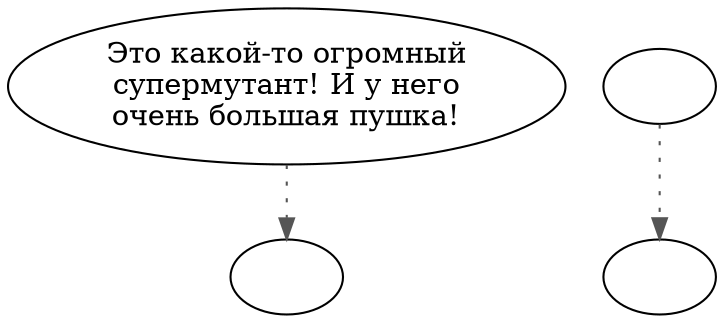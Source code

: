digraph mutant3 {
  "start" [style=filled       fillcolor="#FFFFFF"       color="#000000"]
  "start" -> "timeforwhat" [style=dotted color="#555555"]
  "start" [label="Это какой-то огромный\nсупермутант! И у него\nочень большая пушка!"]
  "timeforwhat" [style=filled       fillcolor="#FFFFFF"       color="#000000"]
  "timeforwhat" [label=""]
  "supercbt" [style=filled       fillcolor="#FFFFFF"       color="#000000"]
  "supercbt" [label=""]
  "superx" [style=filled       fillcolor="#FFFFFF"       color="#000000"]
  "superx" -> "supercbt" [style=dotted color="#555555"]
  "superx" [label=""]
}